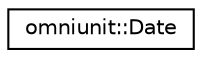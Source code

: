 digraph "Graphical Class Hierarchy"
{
  edge [fontname="Helvetica",fontsize="10",labelfontname="Helvetica",labelfontsize="10"];
  node [fontname="Helvetica",fontsize="10",shape=record];
  rankdir="LR";
  Node0 [label="omniunit::Date",height=0.2,width=0.4,color="black", fillcolor="white", style="filled",URL="$classomniunit_1_1Date.html"];
}
